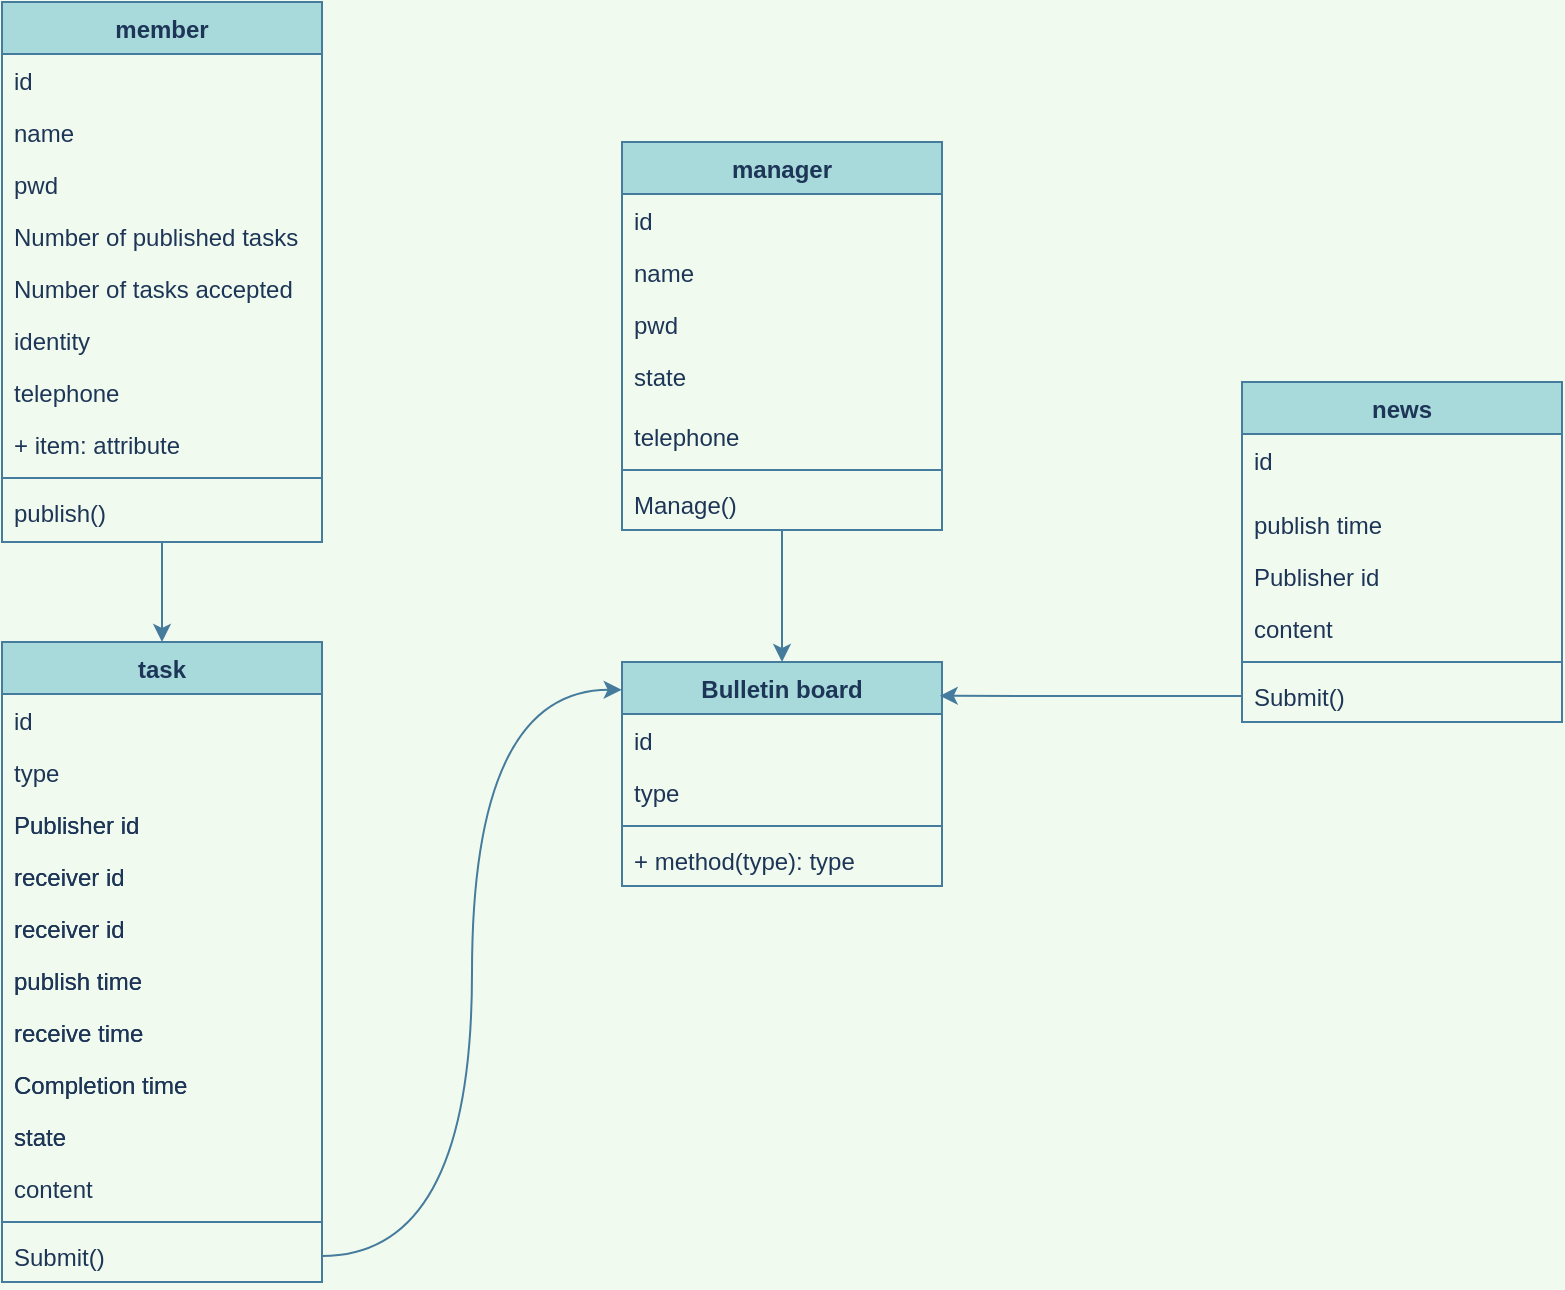 <mxfile version="16.6.1" type="github">
  <diagram id="ShVYvyxhLa4fVrZdTOFI" name="第 1 页">
    <mxGraphModel dx="1321" dy="766" grid="1" gridSize="10" guides="1" tooltips="1" connect="1" arrows="1" fold="1" page="1" pageScale="1" pageWidth="827" pageHeight="1169" background="#F1FAEE" math="0" shadow="0">
      <root>
        <mxCell id="0" />
        <mxCell id="1" parent="0" />
        <mxCell id="uBDI_ebaLseBl8i-jeql-96" style="edgeStyle=orthogonalEdgeStyle;rounded=0;orthogonalLoop=1;jettySize=auto;html=1;entryX=0.5;entryY=0;entryDx=0;entryDy=0;fontColor=#1D3557;strokeColor=#457B9D;curved=1;labelBackgroundColor=#F1FAEE;" edge="1" parent="1" source="uBDI_ebaLseBl8i-jeql-17" target="uBDI_ebaLseBl8i-jeql-34">
          <mxGeometry relative="1" as="geometry" />
        </mxCell>
        <mxCell id="uBDI_ebaLseBl8i-jeql-17" value="member" style="swimlane;fontStyle=1;align=center;verticalAlign=top;childLayout=stackLayout;horizontal=1;startSize=26;horizontalStack=0;resizeParent=1;resizeParentMax=0;resizeLast=0;collapsible=1;marginBottom=0;fontColor=#1D3557;rounded=0;fillColor=#A8DADC;strokeColor=#457B9D;" vertex="1" parent="1">
          <mxGeometry x="180" y="140" width="160" height="270" as="geometry" />
        </mxCell>
        <mxCell id="uBDI_ebaLseBl8i-jeql-22" value="id" style="text;strokeColor=none;fillColor=none;align=left;verticalAlign=top;spacingLeft=4;spacingRight=4;overflow=hidden;rotatable=0;points=[[0,0.5],[1,0.5]];portConstraint=eastwest;rounded=0;fontColor=#1D3557;" vertex="1" parent="uBDI_ebaLseBl8i-jeql-17">
          <mxGeometry y="26" width="160" height="26" as="geometry" />
        </mxCell>
        <mxCell id="uBDI_ebaLseBl8i-jeql-45" value="name" style="text;strokeColor=none;fillColor=none;align=left;verticalAlign=top;spacingLeft=4;spacingRight=4;overflow=hidden;rotatable=0;points=[[0,0.5],[1,0.5]];portConstraint=eastwest;rounded=0;fontColor=#1D3557;" vertex="1" parent="uBDI_ebaLseBl8i-jeql-17">
          <mxGeometry y="52" width="160" height="26" as="geometry" />
        </mxCell>
        <mxCell id="uBDI_ebaLseBl8i-jeql-46" value="pwd" style="text;strokeColor=none;fillColor=none;align=left;verticalAlign=top;spacingLeft=4;spacingRight=4;overflow=hidden;rotatable=0;points=[[0,0.5],[1,0.5]];portConstraint=eastwest;rounded=0;fontColor=#1D3557;" vertex="1" parent="uBDI_ebaLseBl8i-jeql-17">
          <mxGeometry y="78" width="160" height="26" as="geometry" />
        </mxCell>
        <mxCell id="uBDI_ebaLseBl8i-jeql-25" value="Number of published tasks" style="text;strokeColor=none;fillColor=none;align=left;verticalAlign=top;spacingLeft=4;spacingRight=4;overflow=hidden;rotatable=0;points=[[0,0.5],[1,0.5]];portConstraint=eastwest;rounded=0;fontColor=#1D3557;" vertex="1" parent="uBDI_ebaLseBl8i-jeql-17">
          <mxGeometry y="104" width="160" height="26" as="geometry" />
        </mxCell>
        <mxCell id="uBDI_ebaLseBl8i-jeql-18" value="Number of tasks accepted" style="text;strokeColor=none;fillColor=none;align=left;verticalAlign=top;spacingLeft=4;spacingRight=4;overflow=hidden;rotatable=0;points=[[0,0.5],[1,0.5]];portConstraint=eastwest;rounded=0;fontColor=#1D3557;" vertex="1" parent="uBDI_ebaLseBl8i-jeql-17">
          <mxGeometry y="130" width="160" height="26" as="geometry" />
        </mxCell>
        <mxCell id="uBDI_ebaLseBl8i-jeql-28" value="identity" style="text;strokeColor=none;fillColor=none;align=left;verticalAlign=top;spacingLeft=4;spacingRight=4;overflow=hidden;rotatable=0;points=[[0,0.5],[1,0.5]];portConstraint=eastwest;rounded=0;fontColor=#1D3557;" vertex="1" parent="uBDI_ebaLseBl8i-jeql-17">
          <mxGeometry y="156" width="160" height="26" as="geometry" />
        </mxCell>
        <mxCell id="uBDI_ebaLseBl8i-jeql-29" value="telephone" style="text;strokeColor=none;fillColor=none;align=left;verticalAlign=top;spacingLeft=4;spacingRight=4;overflow=hidden;rotatable=0;points=[[0,0.5],[1,0.5]];portConstraint=eastwest;rounded=0;fontColor=#1D3557;" vertex="1" parent="uBDI_ebaLseBl8i-jeql-17">
          <mxGeometry y="182" width="160" height="26" as="geometry" />
        </mxCell>
        <mxCell id="uBDI_ebaLseBl8i-jeql-27" value="+ item: attribute" style="text;strokeColor=none;fillColor=none;align=left;verticalAlign=top;spacingLeft=4;spacingRight=4;overflow=hidden;rotatable=0;points=[[0,0.5],[1,0.5]];portConstraint=eastwest;rounded=0;fontColor=#1D3557;" vertex="1" parent="uBDI_ebaLseBl8i-jeql-17">
          <mxGeometry y="208" width="160" height="26" as="geometry" />
        </mxCell>
        <mxCell id="uBDI_ebaLseBl8i-jeql-19" value="" style="line;strokeWidth=1;fillColor=none;align=left;verticalAlign=middle;spacingTop=-1;spacingLeft=3;spacingRight=3;rotatable=0;labelPosition=right;points=[];portConstraint=eastwest;rounded=0;strokeColor=#457B9D;fontColor=#1D3557;labelBackgroundColor=#F1FAEE;" vertex="1" parent="uBDI_ebaLseBl8i-jeql-17">
          <mxGeometry y="234" width="160" height="8" as="geometry" />
        </mxCell>
        <mxCell id="uBDI_ebaLseBl8i-jeql-20" value="publish()" style="text;strokeColor=none;fillColor=none;align=left;verticalAlign=top;spacingLeft=4;spacingRight=4;overflow=hidden;rotatable=0;points=[[0,0.5],[1,0.5]];portConstraint=eastwest;rounded=0;fontColor=#1D3557;" vertex="1" parent="uBDI_ebaLseBl8i-jeql-17">
          <mxGeometry y="242" width="160" height="28" as="geometry" />
        </mxCell>
        <mxCell id="uBDI_ebaLseBl8i-jeql-69" style="edgeStyle=orthogonalEdgeStyle;rounded=0;orthogonalLoop=1;jettySize=auto;html=1;fontColor=#1D3557;strokeColor=#457B9D;curved=1;labelBackgroundColor=#F1FAEE;" edge="1" parent="1" source="uBDI_ebaLseBl8i-jeql-30" target="uBDI_ebaLseBl8i-jeql-64">
          <mxGeometry relative="1" as="geometry" />
        </mxCell>
        <mxCell id="uBDI_ebaLseBl8i-jeql-30" value="manager" style="swimlane;fontStyle=1;align=center;verticalAlign=top;childLayout=stackLayout;horizontal=1;startSize=26;horizontalStack=0;resizeParent=1;resizeParentMax=0;resizeLast=0;collapsible=1;marginBottom=0;rounded=0;fillColor=#A8DADC;strokeColor=#457B9D;fontColor=#1D3557;" vertex="1" parent="1">
          <mxGeometry x="490" y="210" width="160" height="194" as="geometry" />
        </mxCell>
        <mxCell id="uBDI_ebaLseBl8i-jeql-31" value="id" style="text;strokeColor=none;fillColor=none;align=left;verticalAlign=top;spacingLeft=4;spacingRight=4;overflow=hidden;rotatable=0;points=[[0,0.5],[1,0.5]];portConstraint=eastwest;rounded=0;fontColor=#1D3557;" vertex="1" parent="uBDI_ebaLseBl8i-jeql-30">
          <mxGeometry y="26" width="160" height="26" as="geometry" />
        </mxCell>
        <mxCell id="uBDI_ebaLseBl8i-jeql-44" value="name" style="text;strokeColor=none;fillColor=none;align=left;verticalAlign=top;spacingLeft=4;spacingRight=4;overflow=hidden;rotatable=0;points=[[0,0.5],[1,0.5]];portConstraint=eastwest;rounded=0;fontColor=#1D3557;" vertex="1" parent="uBDI_ebaLseBl8i-jeql-30">
          <mxGeometry y="52" width="160" height="26" as="geometry" />
        </mxCell>
        <mxCell id="uBDI_ebaLseBl8i-jeql-43" value="pwd" style="text;strokeColor=none;fillColor=none;align=left;verticalAlign=top;spacingLeft=4;spacingRight=4;overflow=hidden;rotatable=0;points=[[0,0.5],[1,0.5]];portConstraint=eastwest;rounded=0;fontColor=#1D3557;" vertex="1" parent="uBDI_ebaLseBl8i-jeql-30">
          <mxGeometry y="78" width="160" height="26" as="geometry" />
        </mxCell>
        <mxCell id="uBDI_ebaLseBl8i-jeql-42" value="state" style="text;strokeColor=none;fillColor=none;align=left;verticalAlign=top;spacingLeft=4;spacingRight=4;overflow=hidden;rotatable=0;points=[[0,0.5],[1,0.5]];portConstraint=eastwest;rounded=0;fontColor=#1D3557;" vertex="1" parent="uBDI_ebaLseBl8i-jeql-30">
          <mxGeometry y="104" width="160" height="30" as="geometry" />
        </mxCell>
        <mxCell id="uBDI_ebaLseBl8i-jeql-38" value="telephone" style="text;strokeColor=none;fillColor=none;align=left;verticalAlign=top;spacingLeft=4;spacingRight=4;overflow=hidden;rotatable=0;points=[[0,0.5],[1,0.5]];portConstraint=eastwest;rounded=0;fontColor=#1D3557;" vertex="1" parent="uBDI_ebaLseBl8i-jeql-30">
          <mxGeometry y="134" width="160" height="26" as="geometry" />
        </mxCell>
        <mxCell id="uBDI_ebaLseBl8i-jeql-32" value="" style="line;strokeWidth=1;fillColor=none;align=left;verticalAlign=middle;spacingTop=-1;spacingLeft=3;spacingRight=3;rotatable=0;labelPosition=right;points=[];portConstraint=eastwest;rounded=0;strokeColor=#457B9D;fontColor=#1D3557;labelBackgroundColor=#F1FAEE;" vertex="1" parent="uBDI_ebaLseBl8i-jeql-30">
          <mxGeometry y="160" width="160" height="8" as="geometry" />
        </mxCell>
        <mxCell id="uBDI_ebaLseBl8i-jeql-33" value="Manage()" style="text;strokeColor=none;fillColor=none;align=left;verticalAlign=top;spacingLeft=4;spacingRight=4;overflow=hidden;rotatable=0;points=[[0,0.5],[1,0.5]];portConstraint=eastwest;rounded=0;fontColor=#1D3557;" vertex="1" parent="uBDI_ebaLseBl8i-jeql-30">
          <mxGeometry y="168" width="160" height="26" as="geometry" />
        </mxCell>
        <mxCell id="uBDI_ebaLseBl8i-jeql-34" value="task" style="swimlane;fontStyle=1;align=center;verticalAlign=top;childLayout=stackLayout;horizontal=1;startSize=26;horizontalStack=0;resizeParent=1;resizeParentMax=0;resizeLast=0;collapsible=1;marginBottom=0;rounded=0;fillColor=#A8DADC;strokeColor=#457B9D;fontColor=#1D3557;" vertex="1" parent="1">
          <mxGeometry x="180" y="460" width="160" height="320" as="geometry" />
        </mxCell>
        <mxCell id="uBDI_ebaLseBl8i-jeql-48" value="id" style="text;strokeColor=none;fillColor=none;align=left;verticalAlign=top;spacingLeft=4;spacingRight=4;overflow=hidden;rotatable=0;points=[[0,0.5],[1,0.5]];portConstraint=eastwest;rounded=0;fontColor=#1D3557;" vertex="1" parent="uBDI_ebaLseBl8i-jeql-34">
          <mxGeometry y="26" width="160" height="26" as="geometry" />
        </mxCell>
        <mxCell id="uBDI_ebaLseBl8i-jeql-50" value="type" style="text;strokeColor=none;fillColor=none;align=left;verticalAlign=top;spacingLeft=4;spacingRight=4;overflow=hidden;rotatable=0;points=[[0,0.5],[1,0.5]];portConstraint=eastwest;rounded=0;fontColor=#1D3557;" vertex="1" parent="uBDI_ebaLseBl8i-jeql-34">
          <mxGeometry y="52" width="160" height="26" as="geometry" />
        </mxCell>
        <mxCell id="uBDI_ebaLseBl8i-jeql-53" value="Publisher id" style="text;strokeColor=none;fillColor=none;align=left;verticalAlign=top;spacingLeft=4;spacingRight=4;overflow=hidden;rotatable=0;points=[[0,0.5],[1,0.5]];portConstraint=eastwest;rounded=0;fontColor=#1D3557;" vertex="1" parent="uBDI_ebaLseBl8i-jeql-34">
          <mxGeometry y="78" width="160" height="26" as="geometry" />
        </mxCell>
        <mxCell id="uBDI_ebaLseBl8i-jeql-62" value="receiver id" style="text;strokeColor=none;fillColor=none;align=left;verticalAlign=top;spacingLeft=4;spacingRight=4;overflow=hidden;rotatable=0;points=[[0,0.5],[1,0.5]];portConstraint=eastwest;rounded=0;fontColor=#1D3557;" vertex="1" parent="uBDI_ebaLseBl8i-jeql-34">
          <mxGeometry y="104" width="160" height="26" as="geometry" />
        </mxCell>
        <mxCell id="uBDI_ebaLseBl8i-jeql-52" value="receiver id" style="text;strokeColor=none;fillColor=none;align=left;verticalAlign=top;spacingLeft=4;spacingRight=4;overflow=hidden;rotatable=0;points=[[0,0.5],[1,0.5]];portConstraint=eastwest;rounded=0;fontColor=#1D3557;" vertex="1" parent="uBDI_ebaLseBl8i-jeql-34">
          <mxGeometry y="130" width="160" height="26" as="geometry" />
        </mxCell>
        <mxCell id="uBDI_ebaLseBl8i-jeql-51" value="publish time" style="text;strokeColor=none;fillColor=none;align=left;verticalAlign=top;spacingLeft=4;spacingRight=4;overflow=hidden;rotatable=0;points=[[0,0.5],[1,0.5]];portConstraint=eastwest;rounded=0;fontColor=#1D3557;" vertex="1" parent="uBDI_ebaLseBl8i-jeql-34">
          <mxGeometry y="156" width="160" height="26" as="geometry" />
        </mxCell>
        <mxCell id="uBDI_ebaLseBl8i-jeql-55" value="receive time" style="text;strokeColor=none;fillColor=none;align=left;verticalAlign=top;spacingLeft=4;spacingRight=4;overflow=hidden;rotatable=0;points=[[0,0.5],[1,0.5]];portConstraint=eastwest;rounded=0;fontColor=#1D3557;" vertex="1" parent="uBDI_ebaLseBl8i-jeql-34">
          <mxGeometry y="182" width="160" height="26" as="geometry" />
        </mxCell>
        <mxCell id="uBDI_ebaLseBl8i-jeql-54" value="Completion time" style="text;strokeColor=none;fillColor=none;align=left;verticalAlign=top;spacingLeft=4;spacingRight=4;overflow=hidden;rotatable=0;points=[[0,0.5],[1,0.5]];portConstraint=eastwest;rounded=0;fontColor=#1D3557;" vertex="1" parent="uBDI_ebaLseBl8i-jeql-34">
          <mxGeometry y="208" width="160" height="26" as="geometry" />
        </mxCell>
        <mxCell id="uBDI_ebaLseBl8i-jeql-35" value="state" style="text;strokeColor=none;fillColor=none;align=left;verticalAlign=top;spacingLeft=4;spacingRight=4;overflow=hidden;rotatable=0;points=[[0,0.5],[1,0.5]];portConstraint=eastwest;rounded=0;fontColor=#1D3557;" vertex="1" parent="uBDI_ebaLseBl8i-jeql-34">
          <mxGeometry y="234" width="160" height="26" as="geometry" />
        </mxCell>
        <mxCell id="uBDI_ebaLseBl8i-jeql-57" value="content" style="text;strokeColor=none;fillColor=none;align=left;verticalAlign=top;spacingLeft=4;spacingRight=4;overflow=hidden;rotatable=0;points=[[0,0.5],[1,0.5]];portConstraint=eastwest;rounded=0;fontColor=#1D3557;" vertex="1" parent="uBDI_ebaLseBl8i-jeql-34">
          <mxGeometry y="260" width="160" height="26" as="geometry" />
        </mxCell>
        <mxCell id="uBDI_ebaLseBl8i-jeql-36" value="" style="line;strokeWidth=1;fillColor=none;align=left;verticalAlign=middle;spacingTop=-1;spacingLeft=3;spacingRight=3;rotatable=0;labelPosition=right;points=[];portConstraint=eastwest;rounded=0;strokeColor=#457B9D;fontColor=#1D3557;labelBackgroundColor=#F1FAEE;" vertex="1" parent="uBDI_ebaLseBl8i-jeql-34">
          <mxGeometry y="286" width="160" height="8" as="geometry" />
        </mxCell>
        <mxCell id="uBDI_ebaLseBl8i-jeql-37" value="Submit()" style="text;strokeColor=none;fillColor=none;align=left;verticalAlign=top;spacingLeft=4;spacingRight=4;overflow=hidden;rotatable=0;points=[[0,0.5],[1,0.5]];portConstraint=eastwest;rounded=0;fontColor=#1D3557;" vertex="1" parent="uBDI_ebaLseBl8i-jeql-34">
          <mxGeometry y="294" width="160" height="26" as="geometry" />
        </mxCell>
        <mxCell id="uBDI_ebaLseBl8i-jeql-64" value="Bulletin board" style="swimlane;fontStyle=1;align=center;verticalAlign=top;childLayout=stackLayout;horizontal=1;startSize=26;horizontalStack=0;resizeParent=1;resizeParentMax=0;resizeLast=0;collapsible=1;marginBottom=0;fontColor=#1D3557;rounded=0;fillColor=#A8DADC;strokeColor=#457B9D;" vertex="1" parent="1">
          <mxGeometry x="490" y="470" width="160" height="112" as="geometry" />
        </mxCell>
        <mxCell id="uBDI_ebaLseBl8i-jeql-68" value="id" style="text;strokeColor=none;fillColor=none;align=left;verticalAlign=top;spacingLeft=4;spacingRight=4;overflow=hidden;rotatable=0;points=[[0,0.5],[1,0.5]];portConstraint=eastwest;fontColor=#1D3557;rounded=0;" vertex="1" parent="uBDI_ebaLseBl8i-jeql-64">
          <mxGeometry y="26" width="160" height="26" as="geometry" />
        </mxCell>
        <mxCell id="uBDI_ebaLseBl8i-jeql-65" value="type" style="text;strokeColor=none;fillColor=none;align=left;verticalAlign=top;spacingLeft=4;spacingRight=4;overflow=hidden;rotatable=0;points=[[0,0.5],[1,0.5]];portConstraint=eastwest;fontColor=#1D3557;rounded=0;" vertex="1" parent="uBDI_ebaLseBl8i-jeql-64">
          <mxGeometry y="52" width="160" height="26" as="geometry" />
        </mxCell>
        <mxCell id="uBDI_ebaLseBl8i-jeql-66" value="" style="line;strokeWidth=1;fillColor=none;align=left;verticalAlign=middle;spacingTop=-1;spacingLeft=3;spacingRight=3;rotatable=0;labelPosition=right;points=[];portConstraint=eastwest;fontColor=#1D3557;rounded=0;strokeColor=#457B9D;labelBackgroundColor=#F1FAEE;" vertex="1" parent="uBDI_ebaLseBl8i-jeql-64">
          <mxGeometry y="78" width="160" height="8" as="geometry" />
        </mxCell>
        <mxCell id="uBDI_ebaLseBl8i-jeql-67" value="+ method(type): type" style="text;strokeColor=none;fillColor=none;align=left;verticalAlign=top;spacingLeft=4;spacingRight=4;overflow=hidden;rotatable=0;points=[[0,0.5],[1,0.5]];portConstraint=eastwest;fontColor=#1D3557;rounded=0;" vertex="1" parent="uBDI_ebaLseBl8i-jeql-64">
          <mxGeometry y="86" width="160" height="26" as="geometry" />
        </mxCell>
        <mxCell id="uBDI_ebaLseBl8i-jeql-70" style="edgeStyle=orthogonalEdgeStyle;rounded=0;orthogonalLoop=1;jettySize=auto;html=1;exitX=1;exitY=0.5;exitDx=0;exitDy=0;entryX=-0.001;entryY=0.124;entryDx=0;entryDy=0;entryPerimeter=0;fontColor=#1D3557;strokeColor=#457B9D;curved=1;labelBackgroundColor=#F1FAEE;" edge="1" parent="1" source="uBDI_ebaLseBl8i-jeql-37" target="uBDI_ebaLseBl8i-jeql-64">
          <mxGeometry relative="1" as="geometry" />
        </mxCell>
        <mxCell id="uBDI_ebaLseBl8i-jeql-71" value="news" style="swimlane;fontStyle=1;align=center;verticalAlign=top;childLayout=stackLayout;horizontal=1;startSize=26;horizontalStack=0;resizeParent=1;resizeParentMax=0;resizeLast=0;collapsible=1;marginBottom=0;fontColor=#1D3557;rounded=0;fillColor=#A8DADC;strokeColor=#457B9D;" vertex="1" parent="1">
          <mxGeometry x="800" y="330" width="160" height="170" as="geometry" />
        </mxCell>
        <mxCell id="uBDI_ebaLseBl8i-jeql-75" value="id" style="text;strokeColor=none;fillColor=none;align=left;verticalAlign=top;spacingLeft=4;spacingRight=4;overflow=hidden;rotatable=0;points=[[0,0.5],[1,0.5]];portConstraint=eastwest;fontColor=#1D3557;rounded=0;" vertex="1" parent="uBDI_ebaLseBl8i-jeql-71">
          <mxGeometry y="26" width="160" height="32" as="geometry" />
        </mxCell>
        <mxCell id="uBDI_ebaLseBl8i-jeql-89" value="publish time" style="text;strokeColor=none;fillColor=none;align=left;verticalAlign=top;spacingLeft=4;spacingRight=4;overflow=hidden;rotatable=0;points=[[0,0.5],[1,0.5]];portConstraint=eastwest;rounded=0;fontColor=#1D3557;" vertex="1" parent="uBDI_ebaLseBl8i-jeql-71">
          <mxGeometry y="58" width="160" height="26" as="geometry" />
        </mxCell>
        <mxCell id="uBDI_ebaLseBl8i-jeql-86" value="Publisher id" style="text;strokeColor=none;fillColor=none;align=left;verticalAlign=top;spacingLeft=4;spacingRight=4;overflow=hidden;rotatable=0;points=[[0,0.5],[1,0.5]];portConstraint=eastwest;rounded=0;fontColor=#1D3557;" vertex="1" parent="uBDI_ebaLseBl8i-jeql-71">
          <mxGeometry y="84" width="160" height="26" as="geometry" />
        </mxCell>
        <mxCell id="uBDI_ebaLseBl8i-jeql-76" value="content" style="text;strokeColor=none;fillColor=none;align=left;verticalAlign=top;spacingLeft=4;spacingRight=4;overflow=hidden;rotatable=0;points=[[0,0.5],[1,0.5]];portConstraint=eastwest;fontColor=#1D3557;rounded=0;" vertex="1" parent="uBDI_ebaLseBl8i-jeql-71">
          <mxGeometry y="110" width="160" height="26" as="geometry" />
        </mxCell>
        <mxCell id="uBDI_ebaLseBl8i-jeql-73" value="" style="line;strokeWidth=1;fillColor=none;align=left;verticalAlign=middle;spacingTop=-1;spacingLeft=3;spacingRight=3;rotatable=0;labelPosition=right;points=[];portConstraint=eastwest;fontColor=#1D3557;rounded=0;strokeColor=#457B9D;labelBackgroundColor=#F1FAEE;" vertex="1" parent="uBDI_ebaLseBl8i-jeql-71">
          <mxGeometry y="136" width="160" height="8" as="geometry" />
        </mxCell>
        <mxCell id="uBDI_ebaLseBl8i-jeql-74" value="Submit()" style="text;strokeColor=none;fillColor=none;align=left;verticalAlign=top;spacingLeft=4;spacingRight=4;overflow=hidden;rotatable=0;points=[[0,0.5],[1,0.5]];portConstraint=eastwest;fontColor=#1D3557;rounded=0;" vertex="1" parent="uBDI_ebaLseBl8i-jeql-71">
          <mxGeometry y="144" width="160" height="26" as="geometry" />
        </mxCell>
        <mxCell id="uBDI_ebaLseBl8i-jeql-79" value="Publisher id" style="text;strokeColor=none;fillColor=none;align=left;verticalAlign=top;spacingLeft=4;spacingRight=4;overflow=hidden;rotatable=0;points=[[0,0.5],[1,0.5]];portConstraint=eastwest;rounded=0;fontColor=#1D3557;" vertex="1" parent="1">
          <mxGeometry x="180" y="538" width="160" height="26" as="geometry" />
        </mxCell>
        <mxCell id="uBDI_ebaLseBl8i-jeql-80" value="receiver id" style="text;strokeColor=none;fillColor=none;align=left;verticalAlign=top;spacingLeft=4;spacingRight=4;overflow=hidden;rotatable=0;points=[[0,0.5],[1,0.5]];portConstraint=eastwest;rounded=0;fontColor=#1D3557;" vertex="1" parent="1">
          <mxGeometry x="180" y="564" width="160" height="26" as="geometry" />
        </mxCell>
        <mxCell id="uBDI_ebaLseBl8i-jeql-81" value="receiver id" style="text;strokeColor=none;fillColor=none;align=left;verticalAlign=top;spacingLeft=4;spacingRight=4;overflow=hidden;rotatable=0;points=[[0,0.5],[1,0.5]];portConstraint=eastwest;rounded=0;fontColor=#1D3557;" vertex="1" parent="1">
          <mxGeometry x="180" y="590" width="160" height="26" as="geometry" />
        </mxCell>
        <mxCell id="uBDI_ebaLseBl8i-jeql-82" value="publish time" style="text;strokeColor=none;fillColor=none;align=left;verticalAlign=top;spacingLeft=4;spacingRight=4;overflow=hidden;rotatable=0;points=[[0,0.5],[1,0.5]];portConstraint=eastwest;rounded=0;fontColor=#1D3557;" vertex="1" parent="1">
          <mxGeometry x="180" y="616" width="160" height="26" as="geometry" />
        </mxCell>
        <mxCell id="uBDI_ebaLseBl8i-jeql-83" value="receive time" style="text;strokeColor=none;fillColor=none;align=left;verticalAlign=top;spacingLeft=4;spacingRight=4;overflow=hidden;rotatable=0;points=[[0,0.5],[1,0.5]];portConstraint=eastwest;rounded=0;fontColor=#1D3557;" vertex="1" parent="1">
          <mxGeometry x="180" y="642" width="160" height="26" as="geometry" />
        </mxCell>
        <mxCell id="uBDI_ebaLseBl8i-jeql-84" value="Completion time" style="text;strokeColor=none;fillColor=none;align=left;verticalAlign=top;spacingLeft=4;spacingRight=4;overflow=hidden;rotatable=0;points=[[0,0.5],[1,0.5]];portConstraint=eastwest;rounded=0;fontColor=#1D3557;" vertex="1" parent="1">
          <mxGeometry x="180" y="668" width="160" height="26" as="geometry" />
        </mxCell>
        <mxCell id="uBDI_ebaLseBl8i-jeql-85" value="state" style="text;strokeColor=none;fillColor=none;align=left;verticalAlign=top;spacingLeft=4;spacingRight=4;overflow=hidden;rotatable=0;points=[[0,0.5],[1,0.5]];portConstraint=eastwest;rounded=0;fontColor=#1D3557;" vertex="1" parent="1">
          <mxGeometry x="180" y="694" width="160" height="26" as="geometry" />
        </mxCell>
        <mxCell id="uBDI_ebaLseBl8i-jeql-98" style="edgeStyle=orthogonalEdgeStyle;rounded=0;orthogonalLoop=1;jettySize=auto;html=1;exitX=0;exitY=0.5;exitDx=0;exitDy=0;entryX=0.993;entryY=0.151;entryDx=0;entryDy=0;entryPerimeter=0;fontColor=#1D3557;strokeColor=#457B9D;curved=1;labelBackgroundColor=#F1FAEE;" edge="1" parent="1" source="uBDI_ebaLseBl8i-jeql-74" target="uBDI_ebaLseBl8i-jeql-64">
          <mxGeometry relative="1" as="geometry" />
        </mxCell>
      </root>
    </mxGraphModel>
  </diagram>
</mxfile>
